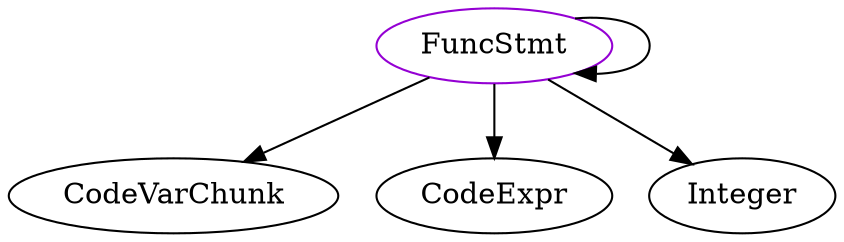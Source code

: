 digraph funcstmt{
FuncStmt -> CodeVarChunk;
FuncStmt -> CodeExpr;
FuncStmt -> FuncStmt;
FuncStmt -> Integer;
FuncStmt	[shape=oval, color=darkviolet, label="FuncStmt"];
}
